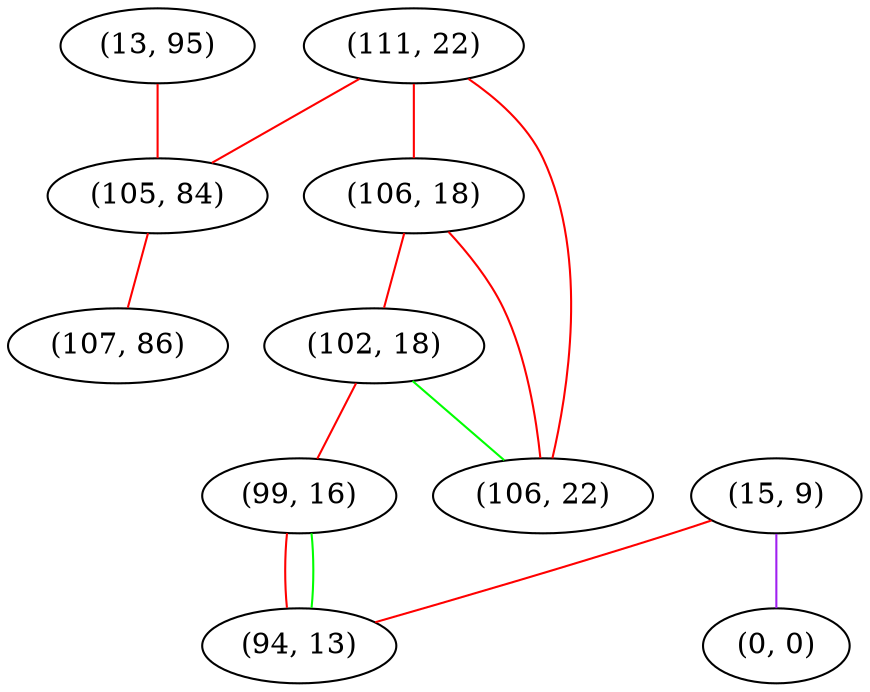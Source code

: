 graph "" {
"(111, 22)";
"(13, 95)";
"(105, 84)";
"(107, 86)";
"(106, 18)";
"(102, 18)";
"(15, 9)";
"(99, 16)";
"(0, 0)";
"(106, 22)";
"(94, 13)";
"(111, 22)" -- "(106, 22)"  [color=red, key=0, weight=1];
"(111, 22)" -- "(105, 84)"  [color=red, key=0, weight=1];
"(111, 22)" -- "(106, 18)"  [color=red, key=0, weight=1];
"(13, 95)" -- "(105, 84)"  [color=red, key=0, weight=1];
"(105, 84)" -- "(107, 86)"  [color=red, key=0, weight=1];
"(106, 18)" -- "(106, 22)"  [color=red, key=0, weight=1];
"(106, 18)" -- "(102, 18)"  [color=red, key=0, weight=1];
"(102, 18)" -- "(99, 16)"  [color=red, key=0, weight=1];
"(102, 18)" -- "(106, 22)"  [color=green, key=0, weight=2];
"(15, 9)" -- "(0, 0)"  [color=purple, key=0, weight=4];
"(15, 9)" -- "(94, 13)"  [color=red, key=0, weight=1];
"(99, 16)" -- "(94, 13)"  [color=red, key=0, weight=1];
"(99, 16)" -- "(94, 13)"  [color=green, key=1, weight=2];
}
